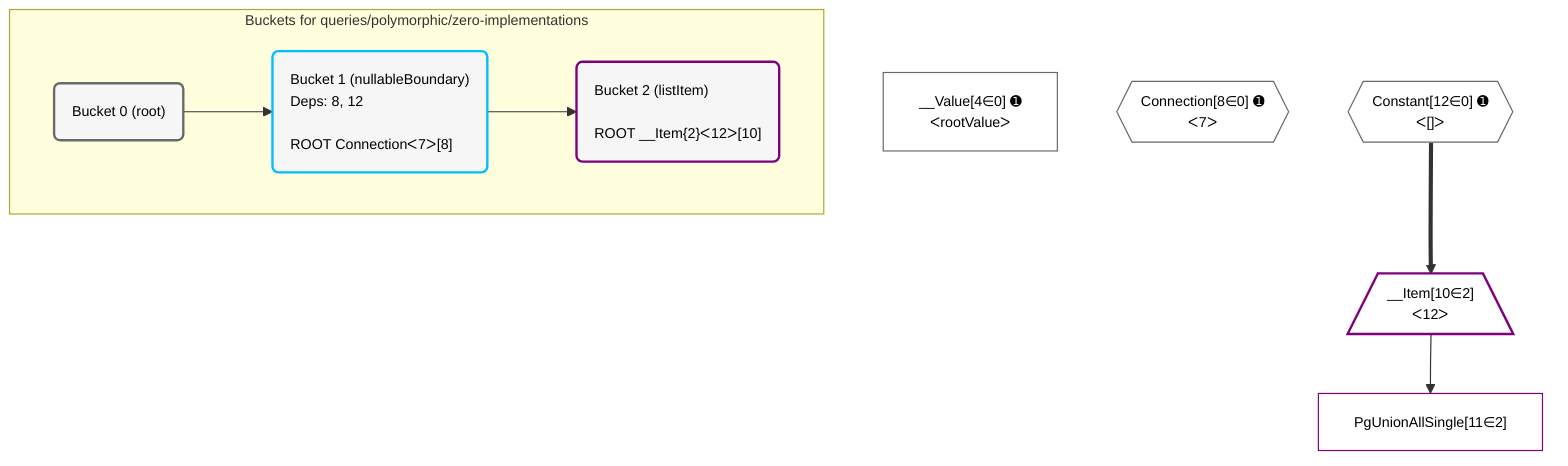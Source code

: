 %%{init: {'themeVariables': { 'fontSize': '12px'}}}%%
graph TD
    classDef path fill:#eee,stroke:#000,color:#000
    classDef plan fill:#fff,stroke-width:1px,color:#000
    classDef itemplan fill:#fff,stroke-width:2px,color:#000
    classDef unbatchedplan fill:#dff,stroke-width:1px,color:#000
    classDef sideeffectplan fill:#fcc,stroke-width:2px,color:#000
    classDef bucket fill:#f6f6f6,color:#000,stroke-width:2px,text-align:left


    %% plan dependencies
    __Value4["__Value[4∈0] ➊<br />ᐸrootValueᐳ"]:::plan
    Connection8{{"Connection[8∈0] ➊<br />ᐸ7ᐳ"}}:::plan
    Constant12{{"Constant[12∈0] ➊<br />ᐸ[]ᐳ"}}:::plan
    __Item10[/"__Item[10∈2]<br />ᐸ12ᐳ"\]:::itemplan
    Constant12 ==> __Item10
    PgUnionAllSingle11["PgUnionAllSingle[11∈2]"]:::plan
    __Item10 --> PgUnionAllSingle11

    %% define steps

    subgraph "Buckets for queries/polymorphic/zero-implementations"
    Bucket0("Bucket 0 (root)"):::bucket
    classDef bucket0 stroke:#696969
    class Bucket0,__Value4,Connection8,Constant12 bucket0
    Bucket1("Bucket 1 (nullableBoundary)<br />Deps: 8, 12<br /><br />ROOT Connectionᐸ7ᐳ[8]"):::bucket
    classDef bucket1 stroke:#00bfff
    class Bucket1 bucket1
    Bucket2("Bucket 2 (listItem)<br /><br />ROOT __Item{2}ᐸ12ᐳ[10]"):::bucket
    classDef bucket2 stroke:#7f007f
    class Bucket2,__Item10,PgUnionAllSingle11 bucket2
    Bucket0 --> Bucket1
    Bucket1 --> Bucket2
    end